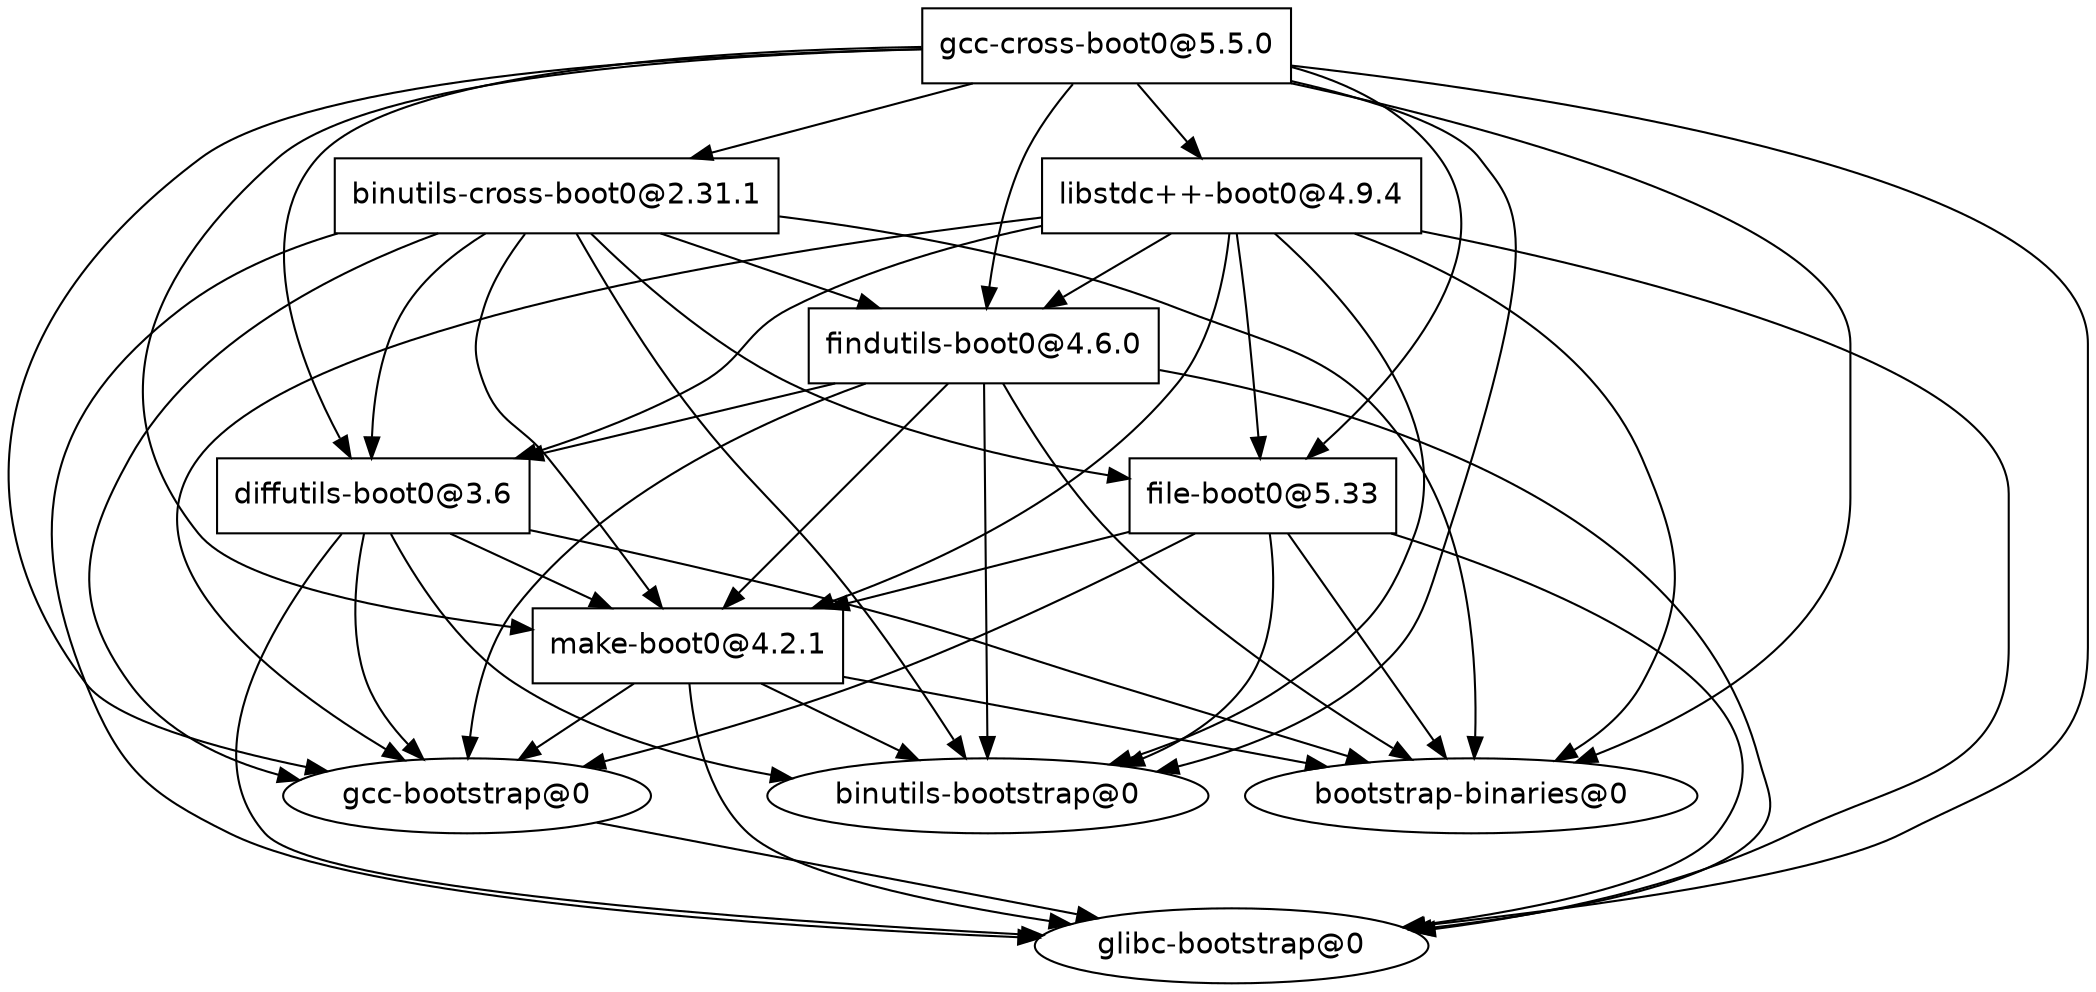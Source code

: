 digraph "Guix package" {

  "gcc-cross-boot0@5.5.0" -> "libstdc++-boot0@4.9.4" [color = black];
  "gcc-cross-boot0@5.5.0" -> "binutils-cross-boot0@2.31.1" [color = black];
  "gcc-cross-boot0@5.5.0" -> "binutils-bootstrap@0" [color = black];
  "gcc-cross-boot0@5.5.0" -> "bootstrap-binaries@0" [color = black];
  "gcc-cross-boot0@5.5.0" -> "diffutils-boot0@3.6" [color = black];
  "gcc-cross-boot0@5.5.0" -> "file-boot0@5.33" [color = black];
  "gcc-cross-boot0@5.5.0" -> "findutils-boot0@4.6.0" [color = black];
  "gcc-cross-boot0@5.5.0" -> "gcc-bootstrap@0" [color = black];
  "gcc-cross-boot0@5.5.0" -> "glibc-bootstrap@0" [color = black];
  "gcc-cross-boot0@5.5.0" -> "make-boot0@4.2.1" [color = black];
  "gcc-cross-boot0@5.5.0" [label = "gcc-cross-boot0@5.5.0", shape = box, fontname = Helvetica];
  "libstdc++-boot0@4.9.4" -> "binutils-bootstrap@0" [color = black];
  "libstdc++-boot0@4.9.4" -> "bootstrap-binaries@0" [color = black];
  "libstdc++-boot0@4.9.4" -> "diffutils-boot0@3.6" [color = black];
  "libstdc++-boot0@4.9.4" -> "file-boot0@5.33" [color = black];
  "libstdc++-boot0@4.9.4" -> "findutils-boot0@4.6.0" [color = black];
  "libstdc++-boot0@4.9.4" -> "gcc-bootstrap@0" [color = black];
  "libstdc++-boot0@4.9.4" -> "glibc-bootstrap@0" [color = black];
  "libstdc++-boot0@4.9.4" -> "make-boot0@4.2.1" [color = black];
  "libstdc++-boot0@4.9.4" [label = "libstdc++-boot0@4.9.4", shape = box, fontname = Helvetica];
  "binutils-cross-boot0@2.31.1" -> "binutils-bootstrap@0" [color = black];
  "binutils-cross-boot0@2.31.1" -> "bootstrap-binaries@0" [color = black];
  "binutils-cross-boot0@2.31.1" -> "diffutils-boot0@3.6" [color = black];
  "binutils-cross-boot0@2.31.1" -> "file-boot0@5.33" [color = black];
  "binutils-cross-boot0@2.31.1" -> "findutils-boot0@4.6.0" [color = black];
  "binutils-cross-boot0@2.31.1" -> "gcc-bootstrap@0" [color = black];
  "binutils-cross-boot0@2.31.1" -> "glibc-bootstrap@0" [color = black];
  "binutils-cross-boot0@2.31.1" -> "make-boot0@4.2.1" [color = black];
  "binutils-cross-boot0@2.31.1" [label = "binutils-cross-boot0@2.31.1", shape = box, fontname = Helvetica];
  "binutils-bootstrap@0" [label = "binutils-bootstrap@0", fontname = Helvetica];
  "bootstrap-binaries@0" [label = "bootstrap-binaries@0", fontname = Helvetica];
  "diffutils-boot0@3.6" -> "binutils-bootstrap@0" [color = black];
  "diffutils-boot0@3.6" -> "bootstrap-binaries@0" [color = black];
  "diffutils-boot0@3.6" -> "gcc-bootstrap@0" [color = black];
  "diffutils-boot0@3.6" -> "glibc-bootstrap@0" [color = black];
  "diffutils-boot0@3.6" -> "make-boot0@4.2.1" [color = black];
  "diffutils-boot0@3.6" [label = "diffutils-boot0@3.6", shape = box, fontname = Helvetica];
  "file-boot0@5.33" -> "binutils-bootstrap@0" [color = black];
  "file-boot0@5.33" -> "bootstrap-binaries@0" [color = black];
  "file-boot0@5.33" -> "gcc-bootstrap@0" [color = black];
  "file-boot0@5.33" -> "glibc-bootstrap@0" [color = black];
  "file-boot0@5.33" -> "make-boot0@4.2.1" [color = black];
  "file-boot0@5.33" [label = "file-boot0@5.33", shape = box, fontname = Helvetica];
  "findutils-boot0@4.6.0" -> "binutils-bootstrap@0" [color = black];
  "findutils-boot0@4.6.0" -> "bootstrap-binaries@0" [color = black];
  "findutils-boot0@4.6.0" -> "diffutils-boot0@3.6" [color = black];
  "findutils-boot0@4.6.0" -> "gcc-bootstrap@0" [color = black];
  "findutils-boot0@4.6.0" -> "glibc-bootstrap@0" [color = black];
  "findutils-boot0@4.6.0" -> "make-boot0@4.2.1" [color = black];
  "findutils-boot0@4.6.0" [label = "findutils-boot0@4.6.0", shape = box, fontname = Helvetica];
  "gcc-bootstrap@0" -> "glibc-bootstrap@0" [color = black];
  "gcc-bootstrap@0" [label = "gcc-bootstrap@0", fontname = Helvetica];
  "glibc-bootstrap@0" [label = "glibc-bootstrap@0", fontname = Helvetica];
  "make-boot0@4.2.1" -> "binutils-bootstrap@0" [color = black];
  "make-boot0@4.2.1" -> "bootstrap-binaries@0" [color = black];
  "make-boot0@4.2.1" -> "gcc-bootstrap@0" [color = black];
  "make-boot0@4.2.1" -> "glibc-bootstrap@0" [color = black];
  "make-boot0@4.2.1" [label = "make-boot0@4.2.1", shape = box, fontname = Helvetica];
}
